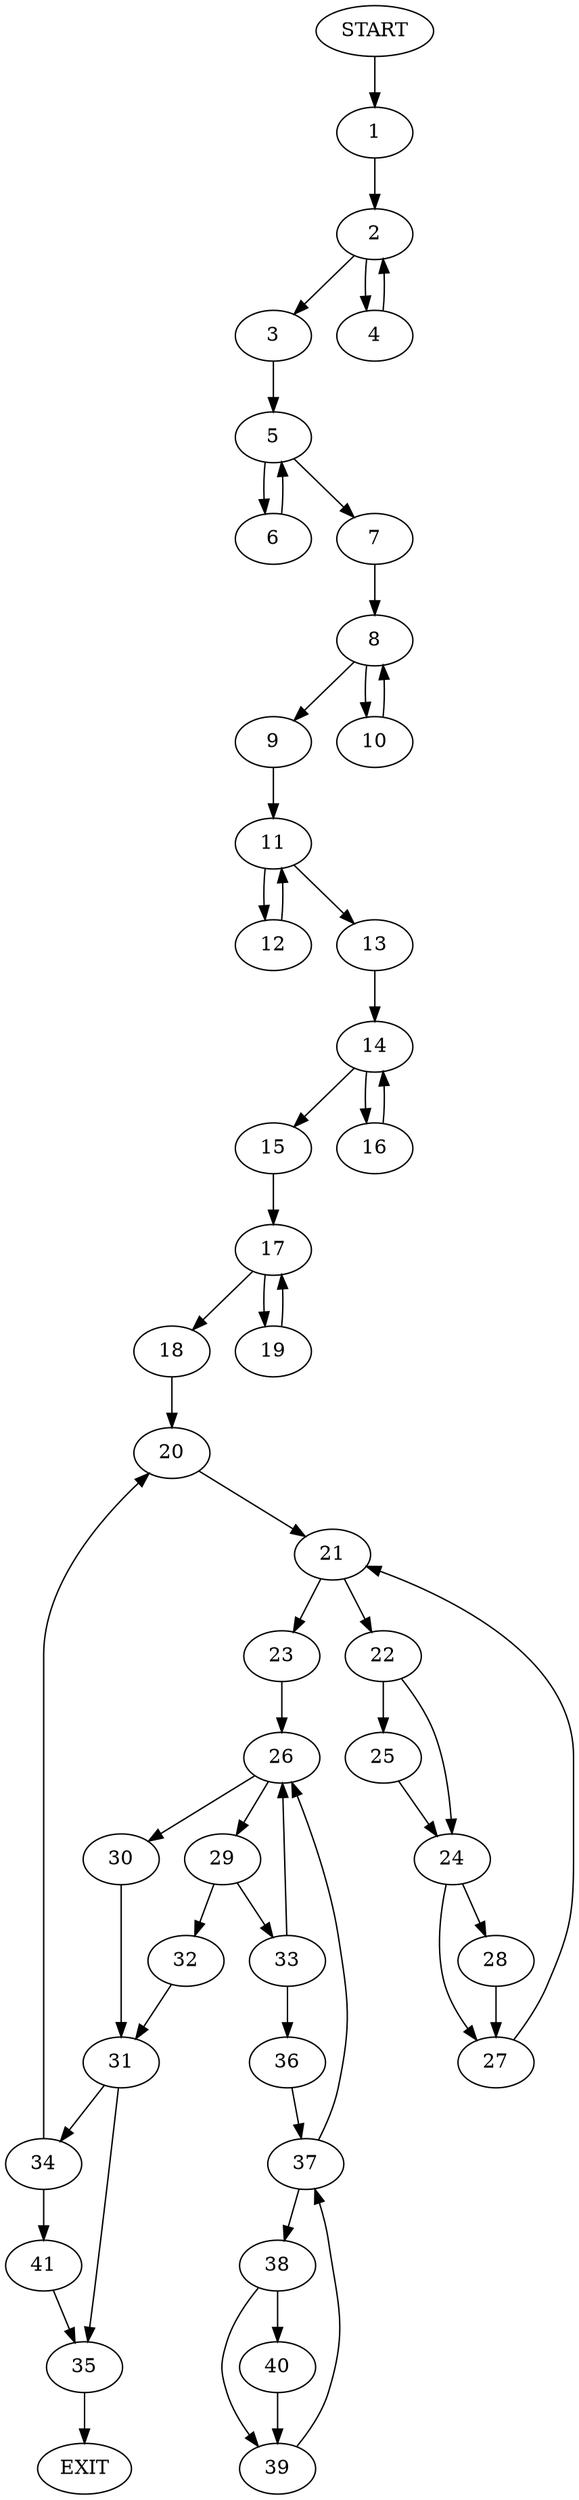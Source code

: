 digraph {
0 [label="START"]
42 [label="EXIT"]
0 -> 1
1 -> 2
2 -> 3
2 -> 4
3 -> 5
4 -> 2
5 -> 6
5 -> 7
6 -> 5
7 -> 8
8 -> 9
8 -> 10
9 -> 11
10 -> 8
11 -> 12
11 -> 13
13 -> 14
12 -> 11
14 -> 15
14 -> 16
16 -> 14
15 -> 17
17 -> 18
17 -> 19
19 -> 17
18 -> 20
20 -> 21
21 -> 22
21 -> 23
22 -> 24
22 -> 25
23 -> 26
25 -> 24
24 -> 27
24 -> 28
28 -> 27
27 -> 21
26 -> 29
26 -> 30
30 -> 31
29 -> 32
29 -> 33
31 -> 34
31 -> 35
33 -> 36
33 -> 26
32 -> 31
36 -> 37
37 -> 38
37 -> 26
38 -> 39
38 -> 40
40 -> 39
39 -> 37
35 -> 42
34 -> 20
34 -> 41
41 -> 35
}
